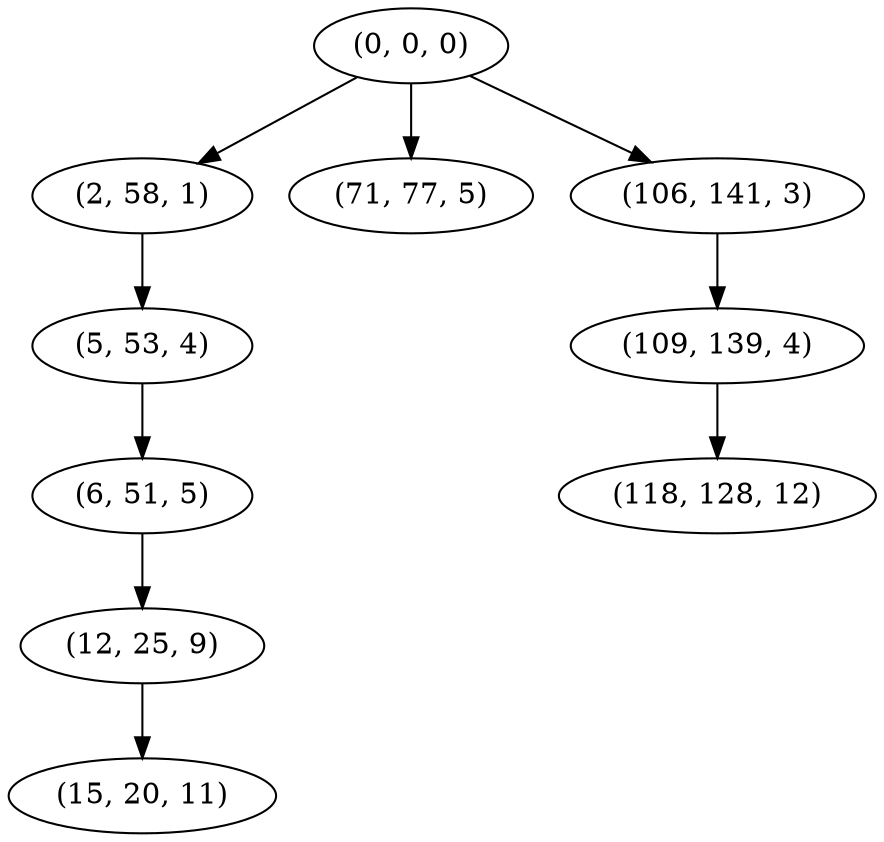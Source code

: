 digraph tree {
    "(0, 0, 0)";
    "(2, 58, 1)";
    "(5, 53, 4)";
    "(6, 51, 5)";
    "(12, 25, 9)";
    "(15, 20, 11)";
    "(71, 77, 5)";
    "(106, 141, 3)";
    "(109, 139, 4)";
    "(118, 128, 12)";
    "(0, 0, 0)" -> "(2, 58, 1)";
    "(0, 0, 0)" -> "(71, 77, 5)";
    "(0, 0, 0)" -> "(106, 141, 3)";
    "(2, 58, 1)" -> "(5, 53, 4)";
    "(5, 53, 4)" -> "(6, 51, 5)";
    "(6, 51, 5)" -> "(12, 25, 9)";
    "(12, 25, 9)" -> "(15, 20, 11)";
    "(106, 141, 3)" -> "(109, 139, 4)";
    "(109, 139, 4)" -> "(118, 128, 12)";
}
